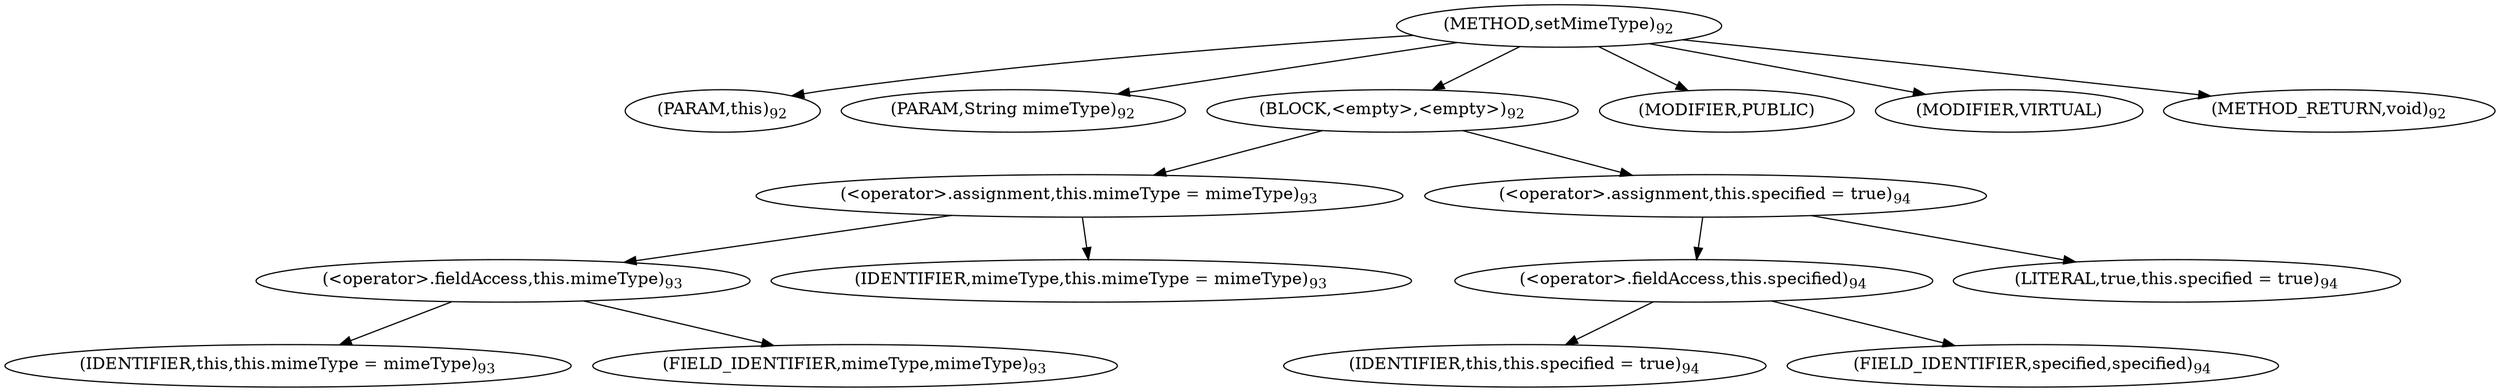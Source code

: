 digraph "setMimeType" {  
"173" [label = <(METHOD,setMimeType)<SUB>92</SUB>> ]
"8" [label = <(PARAM,this)<SUB>92</SUB>> ]
"174" [label = <(PARAM,String mimeType)<SUB>92</SUB>> ]
"175" [label = <(BLOCK,&lt;empty&gt;,&lt;empty&gt;)<SUB>92</SUB>> ]
"176" [label = <(&lt;operator&gt;.assignment,this.mimeType = mimeType)<SUB>93</SUB>> ]
"177" [label = <(&lt;operator&gt;.fieldAccess,this.mimeType)<SUB>93</SUB>> ]
"7" [label = <(IDENTIFIER,this,this.mimeType = mimeType)<SUB>93</SUB>> ]
"178" [label = <(FIELD_IDENTIFIER,mimeType,mimeType)<SUB>93</SUB>> ]
"179" [label = <(IDENTIFIER,mimeType,this.mimeType = mimeType)<SUB>93</SUB>> ]
"180" [label = <(&lt;operator&gt;.assignment,this.specified = true)<SUB>94</SUB>> ]
"181" [label = <(&lt;operator&gt;.fieldAccess,this.specified)<SUB>94</SUB>> ]
"182" [label = <(IDENTIFIER,this,this.specified = true)<SUB>94</SUB>> ]
"183" [label = <(FIELD_IDENTIFIER,specified,specified)<SUB>94</SUB>> ]
"184" [label = <(LITERAL,true,this.specified = true)<SUB>94</SUB>> ]
"185" [label = <(MODIFIER,PUBLIC)> ]
"186" [label = <(MODIFIER,VIRTUAL)> ]
"187" [label = <(METHOD_RETURN,void)<SUB>92</SUB>> ]
  "173" -> "8" 
  "173" -> "174" 
  "173" -> "175" 
  "173" -> "185" 
  "173" -> "186" 
  "173" -> "187" 
  "175" -> "176" 
  "175" -> "180" 
  "176" -> "177" 
  "176" -> "179" 
  "177" -> "7" 
  "177" -> "178" 
  "180" -> "181" 
  "180" -> "184" 
  "181" -> "182" 
  "181" -> "183" 
}
